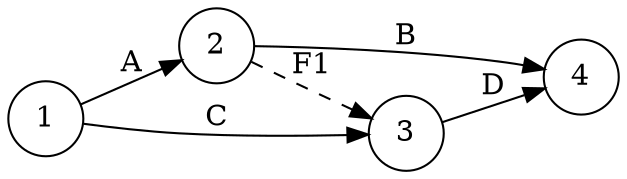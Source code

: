digraph G {
    rankdir=LR;
    node [shape=circle];
    edge [splines=line];
    1 -> 2 [label="A"];
    1 -> 3 [label="C"];
    2 ->4 [label="B"];
    3 -> 4 [label="D"];
    2 -> 3 [label="F1", style=dashed];
}